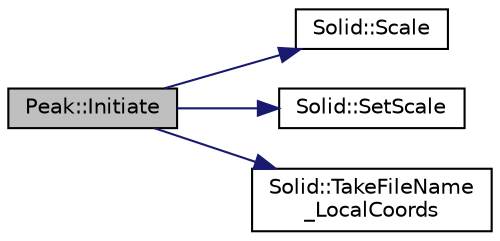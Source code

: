 digraph "Peak::Initiate"
{
 // LATEX_PDF_SIZE
  edge [fontname="Helvetica",fontsize="10",labelfontname="Helvetica",labelfontsize="10"];
  node [fontname="Helvetica",fontsize="10",shape=record];
  rankdir="LR";
  Node1 [label="Peak::Initiate",height=0.2,width=0.4,color="black", fillcolor="grey75", style="filled", fontcolor="black",tooltip="Tworzenie gory ze szczytem według bryły wzorcowej i skali."];
  Node1 -> Node2 [color="midnightblue",fontsize="10",style="solid",fontname="Helvetica"];
  Node2 [label="Solid::Scale",height=0.2,width=0.4,color="black", fillcolor="white", style="filled",URL="$class_solid.html#ae3ae7932640de22467e5952e5d5e96b8",tooltip="Skalowanie punktu przez wektor skali danej bryły Zwraca współrzędne przeskalowanego punktu."];
  Node1 -> Node3 [color="midnightblue",fontsize="10",style="solid",fontname="Helvetica"];
  Node3 [label="Solid::SetScale",height=0.2,width=0.4,color="black", fillcolor="white", style="filled",URL="$class_solid.html#a1c234fdc7486ab59451b816b7a187208",tooltip="Ustawianie wektora skali."];
  Node1 -> Node4 [color="midnightblue",fontsize="10",style="solid",fontname="Helvetica"];
  Node4 [label="Solid::TakeFileName\l_LocalCoords",height=0.2,width=0.4,color="black", fillcolor="white", style="filled",URL="$class_solid.html#afbb5eab8defedf0c3e3e82536be454be",tooltip="Zwracanie nazwy pliku zawierającego lokalne współrzędne bryły."];
}
